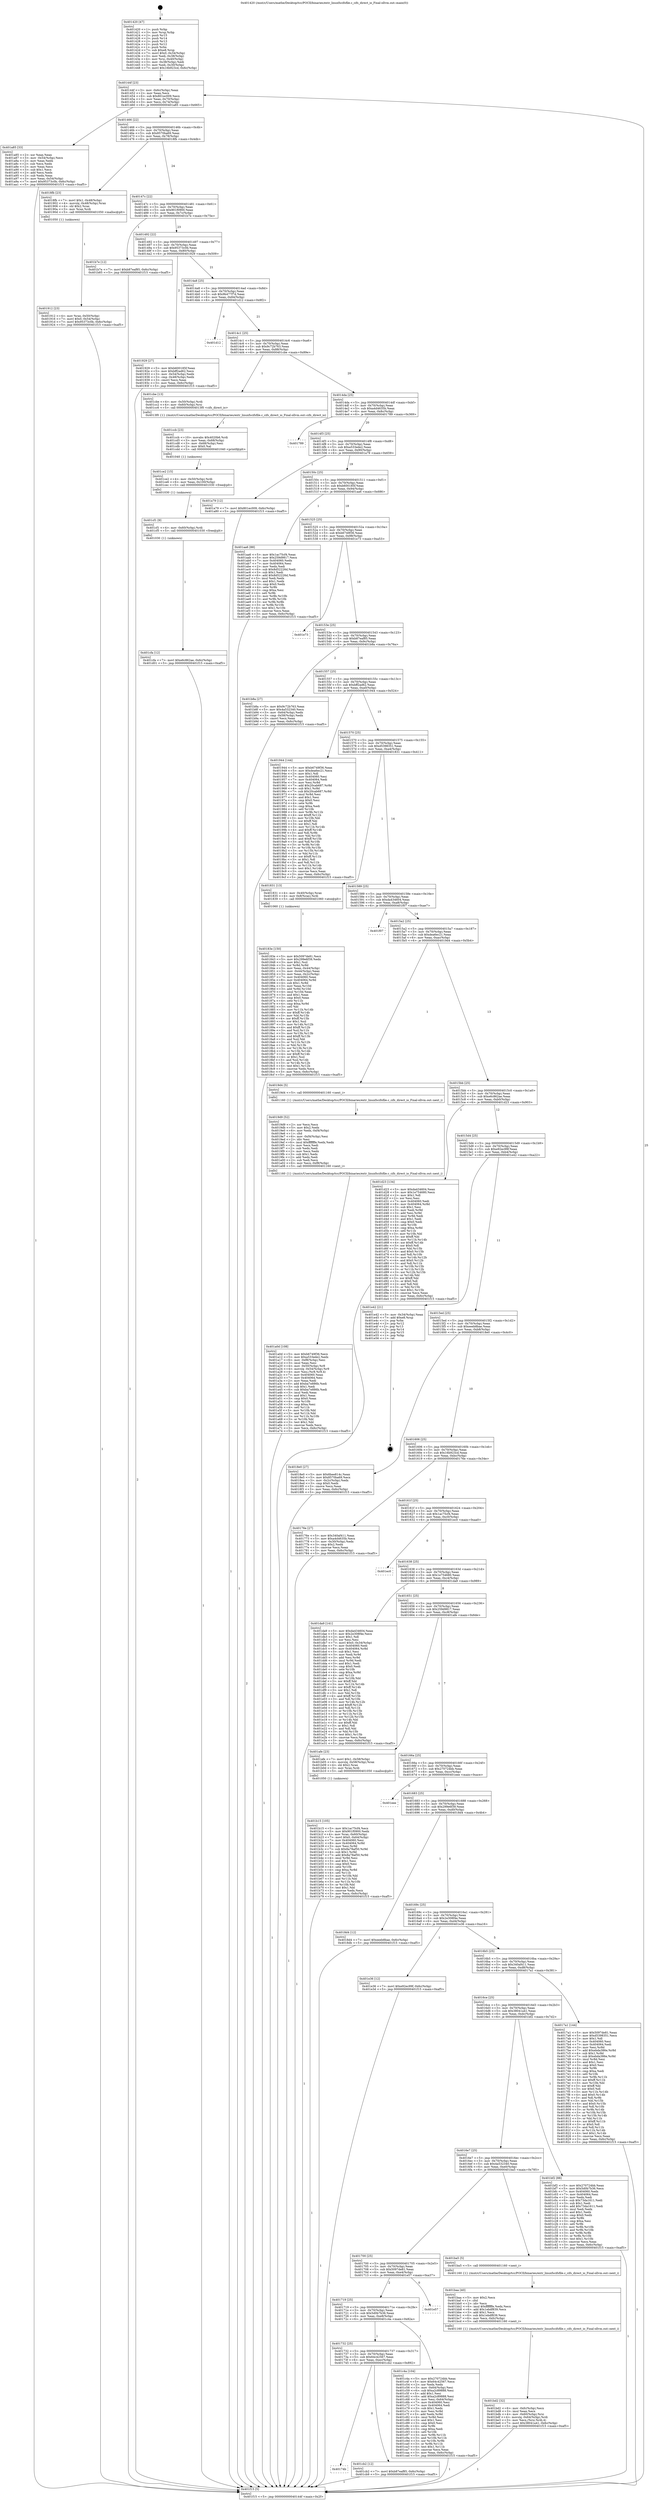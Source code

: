 digraph "0x401420" {
  label = "0x401420 (/mnt/c/Users/mathe/Desktop/tcc/POCII/binaries/extr_linuxfscifsfile.c_cifs_direct_io_Final-ollvm.out::main(0))"
  labelloc = "t"
  node[shape=record]

  Entry [label="",width=0.3,height=0.3,shape=circle,fillcolor=black,style=filled]
  "0x40144f" [label="{
     0x40144f [23]\l
     | [instrs]\l
     &nbsp;&nbsp;0x40144f \<+3\>: mov -0x6c(%rbp),%eax\l
     &nbsp;&nbsp;0x401452 \<+2\>: mov %eax,%ecx\l
     &nbsp;&nbsp;0x401454 \<+6\>: sub $0x801ec009,%ecx\l
     &nbsp;&nbsp;0x40145a \<+3\>: mov %eax,-0x70(%rbp)\l
     &nbsp;&nbsp;0x40145d \<+3\>: mov %ecx,-0x74(%rbp)\l
     &nbsp;&nbsp;0x401460 \<+6\>: je 0000000000401a85 \<main+0x665\>\l
  }"]
  "0x401a85" [label="{
     0x401a85 [33]\l
     | [instrs]\l
     &nbsp;&nbsp;0x401a85 \<+2\>: xor %eax,%eax\l
     &nbsp;&nbsp;0x401a87 \<+3\>: mov -0x54(%rbp),%ecx\l
     &nbsp;&nbsp;0x401a8a \<+2\>: mov %eax,%edx\l
     &nbsp;&nbsp;0x401a8c \<+2\>: sub %ecx,%edx\l
     &nbsp;&nbsp;0x401a8e \<+2\>: mov %eax,%ecx\l
     &nbsp;&nbsp;0x401a90 \<+3\>: sub $0x1,%ecx\l
     &nbsp;&nbsp;0x401a93 \<+2\>: add %ecx,%edx\l
     &nbsp;&nbsp;0x401a95 \<+2\>: sub %edx,%eax\l
     &nbsp;&nbsp;0x401a97 \<+3\>: mov %eax,-0x54(%rbp)\l
     &nbsp;&nbsp;0x401a9a \<+7\>: movl $0x95373c0b,-0x6c(%rbp)\l
     &nbsp;&nbsp;0x401aa1 \<+5\>: jmp 0000000000401f15 \<main+0xaf5\>\l
  }"]
  "0x401466" [label="{
     0x401466 [22]\l
     | [instrs]\l
     &nbsp;&nbsp;0x401466 \<+5\>: jmp 000000000040146b \<main+0x4b\>\l
     &nbsp;&nbsp;0x40146b \<+3\>: mov -0x70(%rbp),%eax\l
     &nbsp;&nbsp;0x40146e \<+5\>: sub $0x8570ba69,%eax\l
     &nbsp;&nbsp;0x401473 \<+3\>: mov %eax,-0x78(%rbp)\l
     &nbsp;&nbsp;0x401476 \<+6\>: je 00000000004018fb \<main+0x4db\>\l
  }"]
  Exit [label="",width=0.3,height=0.3,shape=circle,fillcolor=black,style=filled,peripheries=2]
  "0x4018fb" [label="{
     0x4018fb [23]\l
     | [instrs]\l
     &nbsp;&nbsp;0x4018fb \<+7\>: movl $0x1,-0x48(%rbp)\l
     &nbsp;&nbsp;0x401902 \<+4\>: movslq -0x48(%rbp),%rax\l
     &nbsp;&nbsp;0x401906 \<+4\>: shl $0x2,%rax\l
     &nbsp;&nbsp;0x40190a \<+3\>: mov %rax,%rdi\l
     &nbsp;&nbsp;0x40190d \<+5\>: call 0000000000401050 \<malloc@plt\>\l
     | [calls]\l
     &nbsp;&nbsp;0x401050 \{1\} (unknown)\l
  }"]
  "0x40147c" [label="{
     0x40147c [22]\l
     | [instrs]\l
     &nbsp;&nbsp;0x40147c \<+5\>: jmp 0000000000401481 \<main+0x61\>\l
     &nbsp;&nbsp;0x401481 \<+3\>: mov -0x70(%rbp),%eax\l
     &nbsp;&nbsp;0x401484 \<+5\>: sub $0x901f0900,%eax\l
     &nbsp;&nbsp;0x401489 \<+3\>: mov %eax,-0x7c(%rbp)\l
     &nbsp;&nbsp;0x40148c \<+6\>: je 0000000000401b7e \<main+0x75e\>\l
  }"]
  "0x401cfa" [label="{
     0x401cfa [12]\l
     | [instrs]\l
     &nbsp;&nbsp;0x401cfa \<+7\>: movl $0xe6c862ae,-0x6c(%rbp)\l
     &nbsp;&nbsp;0x401d01 \<+5\>: jmp 0000000000401f15 \<main+0xaf5\>\l
  }"]
  "0x401b7e" [label="{
     0x401b7e [12]\l
     | [instrs]\l
     &nbsp;&nbsp;0x401b7e \<+7\>: movl $0xb87eaf85,-0x6c(%rbp)\l
     &nbsp;&nbsp;0x401b85 \<+5\>: jmp 0000000000401f15 \<main+0xaf5\>\l
  }"]
  "0x401492" [label="{
     0x401492 [22]\l
     | [instrs]\l
     &nbsp;&nbsp;0x401492 \<+5\>: jmp 0000000000401497 \<main+0x77\>\l
     &nbsp;&nbsp;0x401497 \<+3\>: mov -0x70(%rbp),%eax\l
     &nbsp;&nbsp;0x40149a \<+5\>: sub $0x95373c0b,%eax\l
     &nbsp;&nbsp;0x40149f \<+3\>: mov %eax,-0x80(%rbp)\l
     &nbsp;&nbsp;0x4014a2 \<+6\>: je 0000000000401929 \<main+0x509\>\l
  }"]
  "0x401cf1" [label="{
     0x401cf1 [9]\l
     | [instrs]\l
     &nbsp;&nbsp;0x401cf1 \<+4\>: mov -0x60(%rbp),%rdi\l
     &nbsp;&nbsp;0x401cf5 \<+5\>: call 0000000000401030 \<free@plt\>\l
     | [calls]\l
     &nbsp;&nbsp;0x401030 \{1\} (unknown)\l
  }"]
  "0x401929" [label="{
     0x401929 [27]\l
     | [instrs]\l
     &nbsp;&nbsp;0x401929 \<+5\>: mov $0xb600185f,%eax\l
     &nbsp;&nbsp;0x40192e \<+5\>: mov $0xbff2ad62,%ecx\l
     &nbsp;&nbsp;0x401933 \<+3\>: mov -0x54(%rbp),%edx\l
     &nbsp;&nbsp;0x401936 \<+3\>: cmp -0x48(%rbp),%edx\l
     &nbsp;&nbsp;0x401939 \<+3\>: cmovl %ecx,%eax\l
     &nbsp;&nbsp;0x40193c \<+3\>: mov %eax,-0x6c(%rbp)\l
     &nbsp;&nbsp;0x40193f \<+5\>: jmp 0000000000401f15 \<main+0xaf5\>\l
  }"]
  "0x4014a8" [label="{
     0x4014a8 [25]\l
     | [instrs]\l
     &nbsp;&nbsp;0x4014a8 \<+5\>: jmp 00000000004014ad \<main+0x8d\>\l
     &nbsp;&nbsp;0x4014ad \<+3\>: mov -0x70(%rbp),%eax\l
     &nbsp;&nbsp;0x4014b0 \<+5\>: sub $0x9b477f7d,%eax\l
     &nbsp;&nbsp;0x4014b5 \<+6\>: mov %eax,-0x84(%rbp)\l
     &nbsp;&nbsp;0x4014bb \<+6\>: je 0000000000401d12 \<main+0x8f2\>\l
  }"]
  "0x401ce2" [label="{
     0x401ce2 [15]\l
     | [instrs]\l
     &nbsp;&nbsp;0x401ce2 \<+4\>: mov -0x50(%rbp),%rdi\l
     &nbsp;&nbsp;0x401ce6 \<+6\>: mov %eax,-0x100(%rbp)\l
     &nbsp;&nbsp;0x401cec \<+5\>: call 0000000000401030 \<free@plt\>\l
     | [calls]\l
     &nbsp;&nbsp;0x401030 \{1\} (unknown)\l
  }"]
  "0x401d12" [label="{
     0x401d12\l
  }", style=dashed]
  "0x4014c1" [label="{
     0x4014c1 [25]\l
     | [instrs]\l
     &nbsp;&nbsp;0x4014c1 \<+5\>: jmp 00000000004014c6 \<main+0xa6\>\l
     &nbsp;&nbsp;0x4014c6 \<+3\>: mov -0x70(%rbp),%eax\l
     &nbsp;&nbsp;0x4014c9 \<+5\>: sub $0x9c72b763,%eax\l
     &nbsp;&nbsp;0x4014ce \<+6\>: mov %eax,-0x88(%rbp)\l
     &nbsp;&nbsp;0x4014d4 \<+6\>: je 0000000000401cbe \<main+0x89e\>\l
  }"]
  "0x401ccb" [label="{
     0x401ccb [23]\l
     | [instrs]\l
     &nbsp;&nbsp;0x401ccb \<+10\>: movabs $0x4020b6,%rdi\l
     &nbsp;&nbsp;0x401cd5 \<+3\>: mov %eax,-0x68(%rbp)\l
     &nbsp;&nbsp;0x401cd8 \<+3\>: mov -0x68(%rbp),%esi\l
     &nbsp;&nbsp;0x401cdb \<+2\>: mov $0x0,%al\l
     &nbsp;&nbsp;0x401cdd \<+5\>: call 0000000000401040 \<printf@plt\>\l
     | [calls]\l
     &nbsp;&nbsp;0x401040 \{1\} (unknown)\l
  }"]
  "0x401cbe" [label="{
     0x401cbe [13]\l
     | [instrs]\l
     &nbsp;&nbsp;0x401cbe \<+4\>: mov -0x50(%rbp),%rdi\l
     &nbsp;&nbsp;0x401cc2 \<+4\>: mov -0x60(%rbp),%rsi\l
     &nbsp;&nbsp;0x401cc6 \<+5\>: call 00000000004013f0 \<cifs_direct_io\>\l
     | [calls]\l
     &nbsp;&nbsp;0x4013f0 \{1\} (/mnt/c/Users/mathe/Desktop/tcc/POCII/binaries/extr_linuxfscifsfile.c_cifs_direct_io_Final-ollvm.out::cifs_direct_io)\l
  }"]
  "0x4014da" [label="{
     0x4014da [25]\l
     | [instrs]\l
     &nbsp;&nbsp;0x4014da \<+5\>: jmp 00000000004014df \<main+0xbf\>\l
     &nbsp;&nbsp;0x4014df \<+3\>: mov -0x70(%rbp),%eax\l
     &nbsp;&nbsp;0x4014e2 \<+5\>: sub $0xa4d4635b,%eax\l
     &nbsp;&nbsp;0x4014e7 \<+6\>: mov %eax,-0x8c(%rbp)\l
     &nbsp;&nbsp;0x4014ed \<+6\>: je 0000000000401789 \<main+0x369\>\l
  }"]
  "0x40174b" [label="{
     0x40174b\l
  }", style=dashed]
  "0x401789" [label="{
     0x401789\l
  }", style=dashed]
  "0x4014f3" [label="{
     0x4014f3 [25]\l
     | [instrs]\l
     &nbsp;&nbsp;0x4014f3 \<+5\>: jmp 00000000004014f8 \<main+0xd8\>\l
     &nbsp;&nbsp;0x4014f8 \<+3\>: mov -0x70(%rbp),%eax\l
     &nbsp;&nbsp;0x4014fb \<+5\>: sub $0xa533ede2,%eax\l
     &nbsp;&nbsp;0x401500 \<+6\>: mov %eax,-0x90(%rbp)\l
     &nbsp;&nbsp;0x401506 \<+6\>: je 0000000000401a79 \<main+0x659\>\l
  }"]
  "0x401cb2" [label="{
     0x401cb2 [12]\l
     | [instrs]\l
     &nbsp;&nbsp;0x401cb2 \<+7\>: movl $0xb87eaf85,-0x6c(%rbp)\l
     &nbsp;&nbsp;0x401cb9 \<+5\>: jmp 0000000000401f15 \<main+0xaf5\>\l
  }"]
  "0x401a79" [label="{
     0x401a79 [12]\l
     | [instrs]\l
     &nbsp;&nbsp;0x401a79 \<+7\>: movl $0x801ec009,-0x6c(%rbp)\l
     &nbsp;&nbsp;0x401a80 \<+5\>: jmp 0000000000401f15 \<main+0xaf5\>\l
  }"]
  "0x40150c" [label="{
     0x40150c [25]\l
     | [instrs]\l
     &nbsp;&nbsp;0x40150c \<+5\>: jmp 0000000000401511 \<main+0xf1\>\l
     &nbsp;&nbsp;0x401511 \<+3\>: mov -0x70(%rbp),%eax\l
     &nbsp;&nbsp;0x401514 \<+5\>: sub $0xb600185f,%eax\l
     &nbsp;&nbsp;0x401519 \<+6\>: mov %eax,-0x94(%rbp)\l
     &nbsp;&nbsp;0x40151f \<+6\>: je 0000000000401aa6 \<main+0x686\>\l
  }"]
  "0x401732" [label="{
     0x401732 [25]\l
     | [instrs]\l
     &nbsp;&nbsp;0x401732 \<+5\>: jmp 0000000000401737 \<main+0x317\>\l
     &nbsp;&nbsp;0x401737 \<+3\>: mov -0x70(%rbp),%eax\l
     &nbsp;&nbsp;0x40173a \<+5\>: sub $0x64c42567,%eax\l
     &nbsp;&nbsp;0x40173f \<+6\>: mov %eax,-0xec(%rbp)\l
     &nbsp;&nbsp;0x401745 \<+6\>: je 0000000000401cb2 \<main+0x892\>\l
  }"]
  "0x401aa6" [label="{
     0x401aa6 [88]\l
     | [instrs]\l
     &nbsp;&nbsp;0x401aa6 \<+5\>: mov $0x1ac75cf4,%eax\l
     &nbsp;&nbsp;0x401aab \<+5\>: mov $0x259d9817,%ecx\l
     &nbsp;&nbsp;0x401ab0 \<+7\>: mov 0x404060,%edx\l
     &nbsp;&nbsp;0x401ab7 \<+7\>: mov 0x404064,%esi\l
     &nbsp;&nbsp;0x401abe \<+2\>: mov %edx,%edi\l
     &nbsp;&nbsp;0x401ac0 \<+6\>: sub $0x8d52226d,%edi\l
     &nbsp;&nbsp;0x401ac6 \<+3\>: sub $0x1,%edi\l
     &nbsp;&nbsp;0x401ac9 \<+6\>: add $0x8d52226d,%edi\l
     &nbsp;&nbsp;0x401acf \<+3\>: imul %edi,%edx\l
     &nbsp;&nbsp;0x401ad2 \<+3\>: and $0x1,%edx\l
     &nbsp;&nbsp;0x401ad5 \<+3\>: cmp $0x0,%edx\l
     &nbsp;&nbsp;0x401ad8 \<+4\>: sete %r8b\l
     &nbsp;&nbsp;0x401adc \<+3\>: cmp $0xa,%esi\l
     &nbsp;&nbsp;0x401adf \<+4\>: setl %r9b\l
     &nbsp;&nbsp;0x401ae3 \<+3\>: mov %r8b,%r10b\l
     &nbsp;&nbsp;0x401ae6 \<+3\>: and %r9b,%r10b\l
     &nbsp;&nbsp;0x401ae9 \<+3\>: xor %r9b,%r8b\l
     &nbsp;&nbsp;0x401aec \<+3\>: or %r8b,%r10b\l
     &nbsp;&nbsp;0x401aef \<+4\>: test $0x1,%r10b\l
     &nbsp;&nbsp;0x401af3 \<+3\>: cmovne %ecx,%eax\l
     &nbsp;&nbsp;0x401af6 \<+3\>: mov %eax,-0x6c(%rbp)\l
     &nbsp;&nbsp;0x401af9 \<+5\>: jmp 0000000000401f15 \<main+0xaf5\>\l
  }"]
  "0x401525" [label="{
     0x401525 [25]\l
     | [instrs]\l
     &nbsp;&nbsp;0x401525 \<+5\>: jmp 000000000040152a \<main+0x10a\>\l
     &nbsp;&nbsp;0x40152a \<+3\>: mov -0x70(%rbp),%eax\l
     &nbsp;&nbsp;0x40152d \<+5\>: sub $0xb6749f36,%eax\l
     &nbsp;&nbsp;0x401532 \<+6\>: mov %eax,-0x98(%rbp)\l
     &nbsp;&nbsp;0x401538 \<+6\>: je 0000000000401e73 \<main+0xa53\>\l
  }"]
  "0x401c4a" [label="{
     0x401c4a [104]\l
     | [instrs]\l
     &nbsp;&nbsp;0x401c4a \<+5\>: mov $0x270724bb,%eax\l
     &nbsp;&nbsp;0x401c4f \<+5\>: mov $0x64c42567,%ecx\l
     &nbsp;&nbsp;0x401c54 \<+2\>: xor %edx,%edx\l
     &nbsp;&nbsp;0x401c56 \<+3\>: mov -0x64(%rbp),%esi\l
     &nbsp;&nbsp;0x401c59 \<+6\>: sub $0xa2c89888,%esi\l
     &nbsp;&nbsp;0x401c5f \<+3\>: add $0x1,%esi\l
     &nbsp;&nbsp;0x401c62 \<+6\>: add $0xa2c89888,%esi\l
     &nbsp;&nbsp;0x401c68 \<+3\>: mov %esi,-0x64(%rbp)\l
     &nbsp;&nbsp;0x401c6b \<+7\>: mov 0x404060,%esi\l
     &nbsp;&nbsp;0x401c72 \<+7\>: mov 0x404064,%edi\l
     &nbsp;&nbsp;0x401c79 \<+3\>: sub $0x1,%edx\l
     &nbsp;&nbsp;0x401c7c \<+3\>: mov %esi,%r8d\l
     &nbsp;&nbsp;0x401c7f \<+3\>: add %edx,%r8d\l
     &nbsp;&nbsp;0x401c82 \<+4\>: imul %r8d,%esi\l
     &nbsp;&nbsp;0x401c86 \<+3\>: and $0x1,%esi\l
     &nbsp;&nbsp;0x401c89 \<+3\>: cmp $0x0,%esi\l
     &nbsp;&nbsp;0x401c8c \<+4\>: sete %r9b\l
     &nbsp;&nbsp;0x401c90 \<+3\>: cmp $0xa,%edi\l
     &nbsp;&nbsp;0x401c93 \<+4\>: setl %r10b\l
     &nbsp;&nbsp;0x401c97 \<+3\>: mov %r9b,%r11b\l
     &nbsp;&nbsp;0x401c9a \<+3\>: and %r10b,%r11b\l
     &nbsp;&nbsp;0x401c9d \<+3\>: xor %r10b,%r9b\l
     &nbsp;&nbsp;0x401ca0 \<+3\>: or %r9b,%r11b\l
     &nbsp;&nbsp;0x401ca3 \<+4\>: test $0x1,%r11b\l
     &nbsp;&nbsp;0x401ca7 \<+3\>: cmovne %ecx,%eax\l
     &nbsp;&nbsp;0x401caa \<+3\>: mov %eax,-0x6c(%rbp)\l
     &nbsp;&nbsp;0x401cad \<+5\>: jmp 0000000000401f15 \<main+0xaf5\>\l
  }"]
  "0x401e73" [label="{
     0x401e73\l
  }", style=dashed]
  "0x40153e" [label="{
     0x40153e [25]\l
     | [instrs]\l
     &nbsp;&nbsp;0x40153e \<+5\>: jmp 0000000000401543 \<main+0x123\>\l
     &nbsp;&nbsp;0x401543 \<+3\>: mov -0x70(%rbp),%eax\l
     &nbsp;&nbsp;0x401546 \<+5\>: sub $0xb87eaf85,%eax\l
     &nbsp;&nbsp;0x40154b \<+6\>: mov %eax,-0x9c(%rbp)\l
     &nbsp;&nbsp;0x401551 \<+6\>: je 0000000000401b8a \<main+0x76a\>\l
  }"]
  "0x401719" [label="{
     0x401719 [25]\l
     | [instrs]\l
     &nbsp;&nbsp;0x401719 \<+5\>: jmp 000000000040171e \<main+0x2fe\>\l
     &nbsp;&nbsp;0x40171e \<+3\>: mov -0x70(%rbp),%eax\l
     &nbsp;&nbsp;0x401721 \<+5\>: sub $0x5d0b7b36,%eax\l
     &nbsp;&nbsp;0x401726 \<+6\>: mov %eax,-0xe8(%rbp)\l
     &nbsp;&nbsp;0x40172c \<+6\>: je 0000000000401c4a \<main+0x82a\>\l
  }"]
  "0x401b8a" [label="{
     0x401b8a [27]\l
     | [instrs]\l
     &nbsp;&nbsp;0x401b8a \<+5\>: mov $0x9c72b763,%eax\l
     &nbsp;&nbsp;0x401b8f \<+5\>: mov $0x4a532340,%ecx\l
     &nbsp;&nbsp;0x401b94 \<+3\>: mov -0x64(%rbp),%edx\l
     &nbsp;&nbsp;0x401b97 \<+3\>: cmp -0x58(%rbp),%edx\l
     &nbsp;&nbsp;0x401b9a \<+3\>: cmovl %ecx,%eax\l
     &nbsp;&nbsp;0x401b9d \<+3\>: mov %eax,-0x6c(%rbp)\l
     &nbsp;&nbsp;0x401ba0 \<+5\>: jmp 0000000000401f15 \<main+0xaf5\>\l
  }"]
  "0x401557" [label="{
     0x401557 [25]\l
     | [instrs]\l
     &nbsp;&nbsp;0x401557 \<+5\>: jmp 000000000040155c \<main+0x13c\>\l
     &nbsp;&nbsp;0x40155c \<+3\>: mov -0x70(%rbp),%eax\l
     &nbsp;&nbsp;0x40155f \<+5\>: sub $0xbff2ad62,%eax\l
     &nbsp;&nbsp;0x401564 \<+6\>: mov %eax,-0xa0(%rbp)\l
     &nbsp;&nbsp;0x40156a \<+6\>: je 0000000000401944 \<main+0x524\>\l
  }"]
  "0x401e57" [label="{
     0x401e57\l
  }", style=dashed]
  "0x401944" [label="{
     0x401944 [144]\l
     | [instrs]\l
     &nbsp;&nbsp;0x401944 \<+5\>: mov $0xb6749f36,%eax\l
     &nbsp;&nbsp;0x401949 \<+5\>: mov $0xdea6ec21,%ecx\l
     &nbsp;&nbsp;0x40194e \<+2\>: mov $0x1,%dl\l
     &nbsp;&nbsp;0x401950 \<+7\>: mov 0x404060,%esi\l
     &nbsp;&nbsp;0x401957 \<+7\>: mov 0x404064,%edi\l
     &nbsp;&nbsp;0x40195e \<+3\>: mov %esi,%r8d\l
     &nbsp;&nbsp;0x401961 \<+7\>: add $0x20cab687,%r8d\l
     &nbsp;&nbsp;0x401968 \<+4\>: sub $0x1,%r8d\l
     &nbsp;&nbsp;0x40196c \<+7\>: sub $0x20cab687,%r8d\l
     &nbsp;&nbsp;0x401973 \<+4\>: imul %r8d,%esi\l
     &nbsp;&nbsp;0x401977 \<+3\>: and $0x1,%esi\l
     &nbsp;&nbsp;0x40197a \<+3\>: cmp $0x0,%esi\l
     &nbsp;&nbsp;0x40197d \<+4\>: sete %r9b\l
     &nbsp;&nbsp;0x401981 \<+3\>: cmp $0xa,%edi\l
     &nbsp;&nbsp;0x401984 \<+4\>: setl %r10b\l
     &nbsp;&nbsp;0x401988 \<+3\>: mov %r9b,%r11b\l
     &nbsp;&nbsp;0x40198b \<+4\>: xor $0xff,%r11b\l
     &nbsp;&nbsp;0x40198f \<+3\>: mov %r10b,%bl\l
     &nbsp;&nbsp;0x401992 \<+3\>: xor $0xff,%bl\l
     &nbsp;&nbsp;0x401995 \<+3\>: xor $0x1,%dl\l
     &nbsp;&nbsp;0x401998 \<+3\>: mov %r11b,%r14b\l
     &nbsp;&nbsp;0x40199b \<+4\>: and $0xff,%r14b\l
     &nbsp;&nbsp;0x40199f \<+3\>: and %dl,%r9b\l
     &nbsp;&nbsp;0x4019a2 \<+3\>: mov %bl,%r15b\l
     &nbsp;&nbsp;0x4019a5 \<+4\>: and $0xff,%r15b\l
     &nbsp;&nbsp;0x4019a9 \<+3\>: and %dl,%r10b\l
     &nbsp;&nbsp;0x4019ac \<+3\>: or %r9b,%r14b\l
     &nbsp;&nbsp;0x4019af \<+3\>: or %r10b,%r15b\l
     &nbsp;&nbsp;0x4019b2 \<+3\>: xor %r15b,%r14b\l
     &nbsp;&nbsp;0x4019b5 \<+3\>: or %bl,%r11b\l
     &nbsp;&nbsp;0x4019b8 \<+4\>: xor $0xff,%r11b\l
     &nbsp;&nbsp;0x4019bc \<+3\>: or $0x1,%dl\l
     &nbsp;&nbsp;0x4019bf \<+3\>: and %dl,%r11b\l
     &nbsp;&nbsp;0x4019c2 \<+3\>: or %r11b,%r14b\l
     &nbsp;&nbsp;0x4019c5 \<+4\>: test $0x1,%r14b\l
     &nbsp;&nbsp;0x4019c9 \<+3\>: cmovne %ecx,%eax\l
     &nbsp;&nbsp;0x4019cc \<+3\>: mov %eax,-0x6c(%rbp)\l
     &nbsp;&nbsp;0x4019cf \<+5\>: jmp 0000000000401f15 \<main+0xaf5\>\l
  }"]
  "0x401570" [label="{
     0x401570 [25]\l
     | [instrs]\l
     &nbsp;&nbsp;0x401570 \<+5\>: jmp 0000000000401575 \<main+0x155\>\l
     &nbsp;&nbsp;0x401575 \<+3\>: mov -0x70(%rbp),%eax\l
     &nbsp;&nbsp;0x401578 \<+5\>: sub $0xd5398351,%eax\l
     &nbsp;&nbsp;0x40157d \<+6\>: mov %eax,-0xa4(%rbp)\l
     &nbsp;&nbsp;0x401583 \<+6\>: je 0000000000401831 \<main+0x411\>\l
  }"]
  "0x401bd2" [label="{
     0x401bd2 [32]\l
     | [instrs]\l
     &nbsp;&nbsp;0x401bd2 \<+6\>: mov -0xfc(%rbp),%ecx\l
     &nbsp;&nbsp;0x401bd8 \<+3\>: imul %eax,%ecx\l
     &nbsp;&nbsp;0x401bdb \<+4\>: mov -0x60(%rbp),%rsi\l
     &nbsp;&nbsp;0x401bdf \<+4\>: movslq -0x64(%rbp),%rdi\l
     &nbsp;&nbsp;0x401be3 \<+3\>: mov %ecx,(%rsi,%rdi,4)\l
     &nbsp;&nbsp;0x401be6 \<+7\>: movl $0x38041a41,-0x6c(%rbp)\l
     &nbsp;&nbsp;0x401bed \<+5\>: jmp 0000000000401f15 \<main+0xaf5\>\l
  }"]
  "0x401831" [label="{
     0x401831 [13]\l
     | [instrs]\l
     &nbsp;&nbsp;0x401831 \<+4\>: mov -0x40(%rbp),%rax\l
     &nbsp;&nbsp;0x401835 \<+4\>: mov 0x8(%rax),%rdi\l
     &nbsp;&nbsp;0x401839 \<+5\>: call 0000000000401060 \<atoi@plt\>\l
     | [calls]\l
     &nbsp;&nbsp;0x401060 \{1\} (unknown)\l
  }"]
  "0x401589" [label="{
     0x401589 [25]\l
     | [instrs]\l
     &nbsp;&nbsp;0x401589 \<+5\>: jmp 000000000040158e \<main+0x16e\>\l
     &nbsp;&nbsp;0x40158e \<+3\>: mov -0x70(%rbp),%eax\l
     &nbsp;&nbsp;0x401591 \<+5\>: sub $0xda434604,%eax\l
     &nbsp;&nbsp;0x401596 \<+6\>: mov %eax,-0xa8(%rbp)\l
     &nbsp;&nbsp;0x40159c \<+6\>: je 0000000000401f07 \<main+0xae7\>\l
  }"]
  "0x401baa" [label="{
     0x401baa [40]\l
     | [instrs]\l
     &nbsp;&nbsp;0x401baa \<+5\>: mov $0x2,%ecx\l
     &nbsp;&nbsp;0x401baf \<+1\>: cltd\l
     &nbsp;&nbsp;0x401bb0 \<+2\>: idiv %ecx\l
     &nbsp;&nbsp;0x401bb2 \<+6\>: imul $0xfffffffe,%edx,%ecx\l
     &nbsp;&nbsp;0x401bb8 \<+6\>: add $0x1ebdf839,%ecx\l
     &nbsp;&nbsp;0x401bbe \<+3\>: add $0x1,%ecx\l
     &nbsp;&nbsp;0x401bc1 \<+6\>: sub $0x1ebdf839,%ecx\l
     &nbsp;&nbsp;0x401bc7 \<+6\>: mov %ecx,-0xfc(%rbp)\l
     &nbsp;&nbsp;0x401bcd \<+5\>: call 0000000000401160 \<next_i\>\l
     | [calls]\l
     &nbsp;&nbsp;0x401160 \{1\} (/mnt/c/Users/mathe/Desktop/tcc/POCII/binaries/extr_linuxfscifsfile.c_cifs_direct_io_Final-ollvm.out::next_i)\l
  }"]
  "0x401f07" [label="{
     0x401f07\l
  }", style=dashed]
  "0x4015a2" [label="{
     0x4015a2 [25]\l
     | [instrs]\l
     &nbsp;&nbsp;0x4015a2 \<+5\>: jmp 00000000004015a7 \<main+0x187\>\l
     &nbsp;&nbsp;0x4015a7 \<+3\>: mov -0x70(%rbp),%eax\l
     &nbsp;&nbsp;0x4015aa \<+5\>: sub $0xdea6ec21,%eax\l
     &nbsp;&nbsp;0x4015af \<+6\>: mov %eax,-0xac(%rbp)\l
     &nbsp;&nbsp;0x4015b5 \<+6\>: je 00000000004019d4 \<main+0x5b4\>\l
  }"]
  "0x401700" [label="{
     0x401700 [25]\l
     | [instrs]\l
     &nbsp;&nbsp;0x401700 \<+5\>: jmp 0000000000401705 \<main+0x2e5\>\l
     &nbsp;&nbsp;0x401705 \<+3\>: mov -0x70(%rbp),%eax\l
     &nbsp;&nbsp;0x401708 \<+5\>: sub $0x5097de81,%eax\l
     &nbsp;&nbsp;0x40170d \<+6\>: mov %eax,-0xe4(%rbp)\l
     &nbsp;&nbsp;0x401713 \<+6\>: je 0000000000401e57 \<main+0xa37\>\l
  }"]
  "0x4019d4" [label="{
     0x4019d4 [5]\l
     | [instrs]\l
     &nbsp;&nbsp;0x4019d4 \<+5\>: call 0000000000401160 \<next_i\>\l
     | [calls]\l
     &nbsp;&nbsp;0x401160 \{1\} (/mnt/c/Users/mathe/Desktop/tcc/POCII/binaries/extr_linuxfscifsfile.c_cifs_direct_io_Final-ollvm.out::next_i)\l
  }"]
  "0x4015bb" [label="{
     0x4015bb [25]\l
     | [instrs]\l
     &nbsp;&nbsp;0x4015bb \<+5\>: jmp 00000000004015c0 \<main+0x1a0\>\l
     &nbsp;&nbsp;0x4015c0 \<+3\>: mov -0x70(%rbp),%eax\l
     &nbsp;&nbsp;0x4015c3 \<+5\>: sub $0xe6c862ae,%eax\l
     &nbsp;&nbsp;0x4015c8 \<+6\>: mov %eax,-0xb0(%rbp)\l
     &nbsp;&nbsp;0x4015ce \<+6\>: je 0000000000401d23 \<main+0x903\>\l
  }"]
  "0x401ba5" [label="{
     0x401ba5 [5]\l
     | [instrs]\l
     &nbsp;&nbsp;0x401ba5 \<+5\>: call 0000000000401160 \<next_i\>\l
     | [calls]\l
     &nbsp;&nbsp;0x401160 \{1\} (/mnt/c/Users/mathe/Desktop/tcc/POCII/binaries/extr_linuxfscifsfile.c_cifs_direct_io_Final-ollvm.out::next_i)\l
  }"]
  "0x401d23" [label="{
     0x401d23 [134]\l
     | [instrs]\l
     &nbsp;&nbsp;0x401d23 \<+5\>: mov $0xda434604,%eax\l
     &nbsp;&nbsp;0x401d28 \<+5\>: mov $0x1e754680,%ecx\l
     &nbsp;&nbsp;0x401d2d \<+2\>: mov $0x1,%dl\l
     &nbsp;&nbsp;0x401d2f \<+2\>: xor %esi,%esi\l
     &nbsp;&nbsp;0x401d31 \<+7\>: mov 0x404060,%edi\l
     &nbsp;&nbsp;0x401d38 \<+8\>: mov 0x404064,%r8d\l
     &nbsp;&nbsp;0x401d40 \<+3\>: sub $0x1,%esi\l
     &nbsp;&nbsp;0x401d43 \<+3\>: mov %edi,%r9d\l
     &nbsp;&nbsp;0x401d46 \<+3\>: add %esi,%r9d\l
     &nbsp;&nbsp;0x401d49 \<+4\>: imul %r9d,%edi\l
     &nbsp;&nbsp;0x401d4d \<+3\>: and $0x1,%edi\l
     &nbsp;&nbsp;0x401d50 \<+3\>: cmp $0x0,%edi\l
     &nbsp;&nbsp;0x401d53 \<+4\>: sete %r10b\l
     &nbsp;&nbsp;0x401d57 \<+4\>: cmp $0xa,%r8d\l
     &nbsp;&nbsp;0x401d5b \<+4\>: setl %r11b\l
     &nbsp;&nbsp;0x401d5f \<+3\>: mov %r10b,%bl\l
     &nbsp;&nbsp;0x401d62 \<+3\>: xor $0xff,%bl\l
     &nbsp;&nbsp;0x401d65 \<+3\>: mov %r11b,%r14b\l
     &nbsp;&nbsp;0x401d68 \<+4\>: xor $0xff,%r14b\l
     &nbsp;&nbsp;0x401d6c \<+3\>: xor $0x0,%dl\l
     &nbsp;&nbsp;0x401d6f \<+3\>: mov %bl,%r15b\l
     &nbsp;&nbsp;0x401d72 \<+4\>: and $0x0,%r15b\l
     &nbsp;&nbsp;0x401d76 \<+3\>: and %dl,%r10b\l
     &nbsp;&nbsp;0x401d79 \<+3\>: mov %r14b,%r12b\l
     &nbsp;&nbsp;0x401d7c \<+4\>: and $0x0,%r12b\l
     &nbsp;&nbsp;0x401d80 \<+3\>: and %dl,%r11b\l
     &nbsp;&nbsp;0x401d83 \<+3\>: or %r10b,%r15b\l
     &nbsp;&nbsp;0x401d86 \<+3\>: or %r11b,%r12b\l
     &nbsp;&nbsp;0x401d89 \<+3\>: xor %r12b,%r15b\l
     &nbsp;&nbsp;0x401d8c \<+3\>: or %r14b,%bl\l
     &nbsp;&nbsp;0x401d8f \<+3\>: xor $0xff,%bl\l
     &nbsp;&nbsp;0x401d92 \<+3\>: or $0x0,%dl\l
     &nbsp;&nbsp;0x401d95 \<+2\>: and %dl,%bl\l
     &nbsp;&nbsp;0x401d97 \<+3\>: or %bl,%r15b\l
     &nbsp;&nbsp;0x401d9a \<+4\>: test $0x1,%r15b\l
     &nbsp;&nbsp;0x401d9e \<+3\>: cmovne %ecx,%eax\l
     &nbsp;&nbsp;0x401da1 \<+3\>: mov %eax,-0x6c(%rbp)\l
     &nbsp;&nbsp;0x401da4 \<+5\>: jmp 0000000000401f15 \<main+0xaf5\>\l
  }"]
  "0x4015d4" [label="{
     0x4015d4 [25]\l
     | [instrs]\l
     &nbsp;&nbsp;0x4015d4 \<+5\>: jmp 00000000004015d9 \<main+0x1b9\>\l
     &nbsp;&nbsp;0x4015d9 \<+3\>: mov -0x70(%rbp),%eax\l
     &nbsp;&nbsp;0x4015dc \<+5\>: sub $0xe92ec99f,%eax\l
     &nbsp;&nbsp;0x4015e1 \<+6\>: mov %eax,-0xb4(%rbp)\l
     &nbsp;&nbsp;0x4015e7 \<+6\>: je 0000000000401e42 \<main+0xa22\>\l
  }"]
  "0x4016e7" [label="{
     0x4016e7 [25]\l
     | [instrs]\l
     &nbsp;&nbsp;0x4016e7 \<+5\>: jmp 00000000004016ec \<main+0x2cc\>\l
     &nbsp;&nbsp;0x4016ec \<+3\>: mov -0x70(%rbp),%eax\l
     &nbsp;&nbsp;0x4016ef \<+5\>: sub $0x4a532340,%eax\l
     &nbsp;&nbsp;0x4016f4 \<+6\>: mov %eax,-0xe0(%rbp)\l
     &nbsp;&nbsp;0x4016fa \<+6\>: je 0000000000401ba5 \<main+0x785\>\l
  }"]
  "0x401e42" [label="{
     0x401e42 [21]\l
     | [instrs]\l
     &nbsp;&nbsp;0x401e42 \<+3\>: mov -0x34(%rbp),%eax\l
     &nbsp;&nbsp;0x401e45 \<+7\>: add $0xe8,%rsp\l
     &nbsp;&nbsp;0x401e4c \<+1\>: pop %rbx\l
     &nbsp;&nbsp;0x401e4d \<+2\>: pop %r12\l
     &nbsp;&nbsp;0x401e4f \<+2\>: pop %r13\l
     &nbsp;&nbsp;0x401e51 \<+2\>: pop %r14\l
     &nbsp;&nbsp;0x401e53 \<+2\>: pop %r15\l
     &nbsp;&nbsp;0x401e55 \<+1\>: pop %rbp\l
     &nbsp;&nbsp;0x401e56 \<+1\>: ret\l
  }"]
  "0x4015ed" [label="{
     0x4015ed [25]\l
     | [instrs]\l
     &nbsp;&nbsp;0x4015ed \<+5\>: jmp 00000000004015f2 \<main+0x1d2\>\l
     &nbsp;&nbsp;0x4015f2 \<+3\>: mov -0x70(%rbp),%eax\l
     &nbsp;&nbsp;0x4015f5 \<+5\>: sub $0xeeeb8bae,%eax\l
     &nbsp;&nbsp;0x4015fa \<+6\>: mov %eax,-0xb8(%rbp)\l
     &nbsp;&nbsp;0x401600 \<+6\>: je 00000000004018e0 \<main+0x4c0\>\l
  }"]
  "0x401bf2" [label="{
     0x401bf2 [88]\l
     | [instrs]\l
     &nbsp;&nbsp;0x401bf2 \<+5\>: mov $0x270724bb,%eax\l
     &nbsp;&nbsp;0x401bf7 \<+5\>: mov $0x5d0b7b36,%ecx\l
     &nbsp;&nbsp;0x401bfc \<+7\>: mov 0x404060,%edx\l
     &nbsp;&nbsp;0x401c03 \<+7\>: mov 0x404064,%esi\l
     &nbsp;&nbsp;0x401c0a \<+2\>: mov %edx,%edi\l
     &nbsp;&nbsp;0x401c0c \<+6\>: sub $0x73da1611,%edi\l
     &nbsp;&nbsp;0x401c12 \<+3\>: sub $0x1,%edi\l
     &nbsp;&nbsp;0x401c15 \<+6\>: add $0x73da1611,%edi\l
     &nbsp;&nbsp;0x401c1b \<+3\>: imul %edi,%edx\l
     &nbsp;&nbsp;0x401c1e \<+3\>: and $0x1,%edx\l
     &nbsp;&nbsp;0x401c21 \<+3\>: cmp $0x0,%edx\l
     &nbsp;&nbsp;0x401c24 \<+4\>: sete %r8b\l
     &nbsp;&nbsp;0x401c28 \<+3\>: cmp $0xa,%esi\l
     &nbsp;&nbsp;0x401c2b \<+4\>: setl %r9b\l
     &nbsp;&nbsp;0x401c2f \<+3\>: mov %r8b,%r10b\l
     &nbsp;&nbsp;0x401c32 \<+3\>: and %r9b,%r10b\l
     &nbsp;&nbsp;0x401c35 \<+3\>: xor %r9b,%r8b\l
     &nbsp;&nbsp;0x401c38 \<+3\>: or %r8b,%r10b\l
     &nbsp;&nbsp;0x401c3b \<+4\>: test $0x1,%r10b\l
     &nbsp;&nbsp;0x401c3f \<+3\>: cmovne %ecx,%eax\l
     &nbsp;&nbsp;0x401c42 \<+3\>: mov %eax,-0x6c(%rbp)\l
     &nbsp;&nbsp;0x401c45 \<+5\>: jmp 0000000000401f15 \<main+0xaf5\>\l
  }"]
  "0x4018e0" [label="{
     0x4018e0 [27]\l
     | [instrs]\l
     &nbsp;&nbsp;0x4018e0 \<+5\>: mov $0x6bee814c,%eax\l
     &nbsp;&nbsp;0x4018e5 \<+5\>: mov $0x8570ba69,%ecx\l
     &nbsp;&nbsp;0x4018ea \<+3\>: mov -0x2c(%rbp),%edx\l
     &nbsp;&nbsp;0x4018ed \<+3\>: cmp $0x0,%edx\l
     &nbsp;&nbsp;0x4018f0 \<+3\>: cmove %ecx,%eax\l
     &nbsp;&nbsp;0x4018f3 \<+3\>: mov %eax,-0x6c(%rbp)\l
     &nbsp;&nbsp;0x4018f6 \<+5\>: jmp 0000000000401f15 \<main+0xaf5\>\l
  }"]
  "0x401606" [label="{
     0x401606 [25]\l
     | [instrs]\l
     &nbsp;&nbsp;0x401606 \<+5\>: jmp 000000000040160b \<main+0x1eb\>\l
     &nbsp;&nbsp;0x40160b \<+3\>: mov -0x70(%rbp),%eax\l
     &nbsp;&nbsp;0x40160e \<+5\>: sub $0x16b923cd,%eax\l
     &nbsp;&nbsp;0x401613 \<+6\>: mov %eax,-0xbc(%rbp)\l
     &nbsp;&nbsp;0x401619 \<+6\>: je 000000000040176e \<main+0x34e\>\l
  }"]
  "0x401b15" [label="{
     0x401b15 [105]\l
     | [instrs]\l
     &nbsp;&nbsp;0x401b15 \<+5\>: mov $0x1ac75cf4,%ecx\l
     &nbsp;&nbsp;0x401b1a \<+5\>: mov $0x901f0900,%edx\l
     &nbsp;&nbsp;0x401b1f \<+4\>: mov %rax,-0x60(%rbp)\l
     &nbsp;&nbsp;0x401b23 \<+7\>: movl $0x0,-0x64(%rbp)\l
     &nbsp;&nbsp;0x401b2a \<+7\>: mov 0x404060,%esi\l
     &nbsp;&nbsp;0x401b31 \<+8\>: mov 0x404064,%r8d\l
     &nbsp;&nbsp;0x401b39 \<+3\>: mov %esi,%r9d\l
     &nbsp;&nbsp;0x401b3c \<+7\>: sub $0x8a78af50,%r9d\l
     &nbsp;&nbsp;0x401b43 \<+4\>: sub $0x1,%r9d\l
     &nbsp;&nbsp;0x401b47 \<+7\>: add $0x8a78af50,%r9d\l
     &nbsp;&nbsp;0x401b4e \<+4\>: imul %r9d,%esi\l
     &nbsp;&nbsp;0x401b52 \<+3\>: and $0x1,%esi\l
     &nbsp;&nbsp;0x401b55 \<+3\>: cmp $0x0,%esi\l
     &nbsp;&nbsp;0x401b58 \<+4\>: sete %r10b\l
     &nbsp;&nbsp;0x401b5c \<+4\>: cmp $0xa,%r8d\l
     &nbsp;&nbsp;0x401b60 \<+4\>: setl %r11b\l
     &nbsp;&nbsp;0x401b64 \<+3\>: mov %r10b,%bl\l
     &nbsp;&nbsp;0x401b67 \<+3\>: and %r11b,%bl\l
     &nbsp;&nbsp;0x401b6a \<+3\>: xor %r11b,%r10b\l
     &nbsp;&nbsp;0x401b6d \<+3\>: or %r10b,%bl\l
     &nbsp;&nbsp;0x401b70 \<+3\>: test $0x1,%bl\l
     &nbsp;&nbsp;0x401b73 \<+3\>: cmovne %edx,%ecx\l
     &nbsp;&nbsp;0x401b76 \<+3\>: mov %ecx,-0x6c(%rbp)\l
     &nbsp;&nbsp;0x401b79 \<+5\>: jmp 0000000000401f15 \<main+0xaf5\>\l
  }"]
  "0x40176e" [label="{
     0x40176e [27]\l
     | [instrs]\l
     &nbsp;&nbsp;0x40176e \<+5\>: mov $0x340af411,%eax\l
     &nbsp;&nbsp;0x401773 \<+5\>: mov $0xa4d4635b,%ecx\l
     &nbsp;&nbsp;0x401778 \<+3\>: mov -0x30(%rbp),%edx\l
     &nbsp;&nbsp;0x40177b \<+3\>: cmp $0x2,%edx\l
     &nbsp;&nbsp;0x40177e \<+3\>: cmovne %ecx,%eax\l
     &nbsp;&nbsp;0x401781 \<+3\>: mov %eax,-0x6c(%rbp)\l
     &nbsp;&nbsp;0x401784 \<+5\>: jmp 0000000000401f15 \<main+0xaf5\>\l
  }"]
  "0x40161f" [label="{
     0x40161f [25]\l
     | [instrs]\l
     &nbsp;&nbsp;0x40161f \<+5\>: jmp 0000000000401624 \<main+0x204\>\l
     &nbsp;&nbsp;0x401624 \<+3\>: mov -0x70(%rbp),%eax\l
     &nbsp;&nbsp;0x401627 \<+5\>: sub $0x1ac75cf4,%eax\l
     &nbsp;&nbsp;0x40162c \<+6\>: mov %eax,-0xc0(%rbp)\l
     &nbsp;&nbsp;0x401632 \<+6\>: je 0000000000401ec0 \<main+0xaa0\>\l
  }"]
  "0x401f15" [label="{
     0x401f15 [5]\l
     | [instrs]\l
     &nbsp;&nbsp;0x401f15 \<+5\>: jmp 000000000040144f \<main+0x2f\>\l
  }"]
  "0x401420" [label="{
     0x401420 [47]\l
     | [instrs]\l
     &nbsp;&nbsp;0x401420 \<+1\>: push %rbp\l
     &nbsp;&nbsp;0x401421 \<+3\>: mov %rsp,%rbp\l
     &nbsp;&nbsp;0x401424 \<+2\>: push %r15\l
     &nbsp;&nbsp;0x401426 \<+2\>: push %r14\l
     &nbsp;&nbsp;0x401428 \<+2\>: push %r13\l
     &nbsp;&nbsp;0x40142a \<+2\>: push %r12\l
     &nbsp;&nbsp;0x40142c \<+1\>: push %rbx\l
     &nbsp;&nbsp;0x40142d \<+7\>: sub $0xe8,%rsp\l
     &nbsp;&nbsp;0x401434 \<+7\>: movl $0x0,-0x34(%rbp)\l
     &nbsp;&nbsp;0x40143b \<+3\>: mov %edi,-0x38(%rbp)\l
     &nbsp;&nbsp;0x40143e \<+4\>: mov %rsi,-0x40(%rbp)\l
     &nbsp;&nbsp;0x401442 \<+3\>: mov -0x38(%rbp),%edi\l
     &nbsp;&nbsp;0x401445 \<+3\>: mov %edi,-0x30(%rbp)\l
     &nbsp;&nbsp;0x401448 \<+7\>: movl $0x16b923cd,-0x6c(%rbp)\l
  }"]
  "0x401a0d" [label="{
     0x401a0d [108]\l
     | [instrs]\l
     &nbsp;&nbsp;0x401a0d \<+5\>: mov $0xb6749f36,%ecx\l
     &nbsp;&nbsp;0x401a12 \<+5\>: mov $0xa533ede2,%edx\l
     &nbsp;&nbsp;0x401a17 \<+6\>: mov -0xf8(%rbp),%esi\l
     &nbsp;&nbsp;0x401a1d \<+3\>: imul %eax,%esi\l
     &nbsp;&nbsp;0x401a20 \<+4\>: mov -0x50(%rbp),%r8\l
     &nbsp;&nbsp;0x401a24 \<+4\>: movslq -0x54(%rbp),%r9\l
     &nbsp;&nbsp;0x401a28 \<+4\>: mov %esi,(%r8,%r9,4)\l
     &nbsp;&nbsp;0x401a2c \<+7\>: mov 0x404060,%eax\l
     &nbsp;&nbsp;0x401a33 \<+7\>: mov 0x404064,%esi\l
     &nbsp;&nbsp;0x401a3a \<+2\>: mov %eax,%edi\l
     &nbsp;&nbsp;0x401a3c \<+6\>: add $0xba7e886b,%edi\l
     &nbsp;&nbsp;0x401a42 \<+3\>: sub $0x1,%edi\l
     &nbsp;&nbsp;0x401a45 \<+6\>: sub $0xba7e886b,%edi\l
     &nbsp;&nbsp;0x401a4b \<+3\>: imul %edi,%eax\l
     &nbsp;&nbsp;0x401a4e \<+3\>: and $0x1,%eax\l
     &nbsp;&nbsp;0x401a51 \<+3\>: cmp $0x0,%eax\l
     &nbsp;&nbsp;0x401a54 \<+4\>: sete %r10b\l
     &nbsp;&nbsp;0x401a58 \<+3\>: cmp $0xa,%esi\l
     &nbsp;&nbsp;0x401a5b \<+4\>: setl %r11b\l
     &nbsp;&nbsp;0x401a5f \<+3\>: mov %r10b,%bl\l
     &nbsp;&nbsp;0x401a62 \<+3\>: and %r11b,%bl\l
     &nbsp;&nbsp;0x401a65 \<+3\>: xor %r11b,%r10b\l
     &nbsp;&nbsp;0x401a68 \<+3\>: or %r10b,%bl\l
     &nbsp;&nbsp;0x401a6b \<+3\>: test $0x1,%bl\l
     &nbsp;&nbsp;0x401a6e \<+3\>: cmovne %edx,%ecx\l
     &nbsp;&nbsp;0x401a71 \<+3\>: mov %ecx,-0x6c(%rbp)\l
     &nbsp;&nbsp;0x401a74 \<+5\>: jmp 0000000000401f15 \<main+0xaf5\>\l
  }"]
  "0x401ec0" [label="{
     0x401ec0\l
  }", style=dashed]
  "0x401638" [label="{
     0x401638 [25]\l
     | [instrs]\l
     &nbsp;&nbsp;0x401638 \<+5\>: jmp 000000000040163d \<main+0x21d\>\l
     &nbsp;&nbsp;0x40163d \<+3\>: mov -0x70(%rbp),%eax\l
     &nbsp;&nbsp;0x401640 \<+5\>: sub $0x1e754680,%eax\l
     &nbsp;&nbsp;0x401645 \<+6\>: mov %eax,-0xc4(%rbp)\l
     &nbsp;&nbsp;0x40164b \<+6\>: je 0000000000401da9 \<main+0x989\>\l
  }"]
  "0x4019d9" [label="{
     0x4019d9 [52]\l
     | [instrs]\l
     &nbsp;&nbsp;0x4019d9 \<+2\>: xor %ecx,%ecx\l
     &nbsp;&nbsp;0x4019db \<+5\>: mov $0x2,%edx\l
     &nbsp;&nbsp;0x4019e0 \<+6\>: mov %edx,-0xf4(%rbp)\l
     &nbsp;&nbsp;0x4019e6 \<+1\>: cltd\l
     &nbsp;&nbsp;0x4019e7 \<+6\>: mov -0xf4(%rbp),%esi\l
     &nbsp;&nbsp;0x4019ed \<+2\>: idiv %esi\l
     &nbsp;&nbsp;0x4019ef \<+6\>: imul $0xfffffffe,%edx,%edx\l
     &nbsp;&nbsp;0x4019f5 \<+2\>: mov %ecx,%edi\l
     &nbsp;&nbsp;0x4019f7 \<+2\>: sub %edx,%edi\l
     &nbsp;&nbsp;0x4019f9 \<+2\>: mov %ecx,%edx\l
     &nbsp;&nbsp;0x4019fb \<+3\>: sub $0x1,%edx\l
     &nbsp;&nbsp;0x4019fe \<+2\>: add %edx,%edi\l
     &nbsp;&nbsp;0x401a00 \<+2\>: sub %edi,%ecx\l
     &nbsp;&nbsp;0x401a02 \<+6\>: mov %ecx,-0xf8(%rbp)\l
     &nbsp;&nbsp;0x401a08 \<+5\>: call 0000000000401160 \<next_i\>\l
     | [calls]\l
     &nbsp;&nbsp;0x401160 \{1\} (/mnt/c/Users/mathe/Desktop/tcc/POCII/binaries/extr_linuxfscifsfile.c_cifs_direct_io_Final-ollvm.out::next_i)\l
  }"]
  "0x401da9" [label="{
     0x401da9 [141]\l
     | [instrs]\l
     &nbsp;&nbsp;0x401da9 \<+5\>: mov $0xda434604,%eax\l
     &nbsp;&nbsp;0x401dae \<+5\>: mov $0x2e308f4e,%ecx\l
     &nbsp;&nbsp;0x401db3 \<+2\>: mov $0x1,%dl\l
     &nbsp;&nbsp;0x401db5 \<+2\>: xor %esi,%esi\l
     &nbsp;&nbsp;0x401db7 \<+7\>: movl $0x0,-0x34(%rbp)\l
     &nbsp;&nbsp;0x401dbe \<+7\>: mov 0x404060,%edi\l
     &nbsp;&nbsp;0x401dc5 \<+8\>: mov 0x404064,%r8d\l
     &nbsp;&nbsp;0x401dcd \<+3\>: sub $0x1,%esi\l
     &nbsp;&nbsp;0x401dd0 \<+3\>: mov %edi,%r9d\l
     &nbsp;&nbsp;0x401dd3 \<+3\>: add %esi,%r9d\l
     &nbsp;&nbsp;0x401dd6 \<+4\>: imul %r9d,%edi\l
     &nbsp;&nbsp;0x401dda \<+3\>: and $0x1,%edi\l
     &nbsp;&nbsp;0x401ddd \<+3\>: cmp $0x0,%edi\l
     &nbsp;&nbsp;0x401de0 \<+4\>: sete %r10b\l
     &nbsp;&nbsp;0x401de4 \<+4\>: cmp $0xa,%r8d\l
     &nbsp;&nbsp;0x401de8 \<+4\>: setl %r11b\l
     &nbsp;&nbsp;0x401dec \<+3\>: mov %r10b,%bl\l
     &nbsp;&nbsp;0x401def \<+3\>: xor $0xff,%bl\l
     &nbsp;&nbsp;0x401df2 \<+3\>: mov %r11b,%r14b\l
     &nbsp;&nbsp;0x401df5 \<+4\>: xor $0xff,%r14b\l
     &nbsp;&nbsp;0x401df9 \<+3\>: xor $0x1,%dl\l
     &nbsp;&nbsp;0x401dfc \<+3\>: mov %bl,%r15b\l
     &nbsp;&nbsp;0x401dff \<+4\>: and $0xff,%r15b\l
     &nbsp;&nbsp;0x401e03 \<+3\>: and %dl,%r10b\l
     &nbsp;&nbsp;0x401e06 \<+3\>: mov %r14b,%r12b\l
     &nbsp;&nbsp;0x401e09 \<+4\>: and $0xff,%r12b\l
     &nbsp;&nbsp;0x401e0d \<+3\>: and %dl,%r11b\l
     &nbsp;&nbsp;0x401e10 \<+3\>: or %r10b,%r15b\l
     &nbsp;&nbsp;0x401e13 \<+3\>: or %r11b,%r12b\l
     &nbsp;&nbsp;0x401e16 \<+3\>: xor %r12b,%r15b\l
     &nbsp;&nbsp;0x401e19 \<+3\>: or %r14b,%bl\l
     &nbsp;&nbsp;0x401e1c \<+3\>: xor $0xff,%bl\l
     &nbsp;&nbsp;0x401e1f \<+3\>: or $0x1,%dl\l
     &nbsp;&nbsp;0x401e22 \<+2\>: and %dl,%bl\l
     &nbsp;&nbsp;0x401e24 \<+3\>: or %bl,%r15b\l
     &nbsp;&nbsp;0x401e27 \<+4\>: test $0x1,%r15b\l
     &nbsp;&nbsp;0x401e2b \<+3\>: cmovne %ecx,%eax\l
     &nbsp;&nbsp;0x401e2e \<+3\>: mov %eax,-0x6c(%rbp)\l
     &nbsp;&nbsp;0x401e31 \<+5\>: jmp 0000000000401f15 \<main+0xaf5\>\l
  }"]
  "0x401651" [label="{
     0x401651 [25]\l
     | [instrs]\l
     &nbsp;&nbsp;0x401651 \<+5\>: jmp 0000000000401656 \<main+0x236\>\l
     &nbsp;&nbsp;0x401656 \<+3\>: mov -0x70(%rbp),%eax\l
     &nbsp;&nbsp;0x401659 \<+5\>: sub $0x259d9817,%eax\l
     &nbsp;&nbsp;0x40165e \<+6\>: mov %eax,-0xc8(%rbp)\l
     &nbsp;&nbsp;0x401664 \<+6\>: je 0000000000401afe \<main+0x6de\>\l
  }"]
  "0x401912" [label="{
     0x401912 [23]\l
     | [instrs]\l
     &nbsp;&nbsp;0x401912 \<+4\>: mov %rax,-0x50(%rbp)\l
     &nbsp;&nbsp;0x401916 \<+7\>: movl $0x0,-0x54(%rbp)\l
     &nbsp;&nbsp;0x40191d \<+7\>: movl $0x95373c0b,-0x6c(%rbp)\l
     &nbsp;&nbsp;0x401924 \<+5\>: jmp 0000000000401f15 \<main+0xaf5\>\l
  }"]
  "0x401afe" [label="{
     0x401afe [23]\l
     | [instrs]\l
     &nbsp;&nbsp;0x401afe \<+7\>: movl $0x1,-0x58(%rbp)\l
     &nbsp;&nbsp;0x401b05 \<+4\>: movslq -0x58(%rbp),%rax\l
     &nbsp;&nbsp;0x401b09 \<+4\>: shl $0x2,%rax\l
     &nbsp;&nbsp;0x401b0d \<+3\>: mov %rax,%rdi\l
     &nbsp;&nbsp;0x401b10 \<+5\>: call 0000000000401050 \<malloc@plt\>\l
     | [calls]\l
     &nbsp;&nbsp;0x401050 \{1\} (unknown)\l
  }"]
  "0x40166a" [label="{
     0x40166a [25]\l
     | [instrs]\l
     &nbsp;&nbsp;0x40166a \<+5\>: jmp 000000000040166f \<main+0x24f\>\l
     &nbsp;&nbsp;0x40166f \<+3\>: mov -0x70(%rbp),%eax\l
     &nbsp;&nbsp;0x401672 \<+5\>: sub $0x270724bb,%eax\l
     &nbsp;&nbsp;0x401677 \<+6\>: mov %eax,-0xcc(%rbp)\l
     &nbsp;&nbsp;0x40167d \<+6\>: je 0000000000401eee \<main+0xace\>\l
  }"]
  "0x40183e" [label="{
     0x40183e [150]\l
     | [instrs]\l
     &nbsp;&nbsp;0x40183e \<+5\>: mov $0x5097de81,%ecx\l
     &nbsp;&nbsp;0x401843 \<+5\>: mov $0x299e6f39,%edx\l
     &nbsp;&nbsp;0x401848 \<+3\>: mov $0x1,%sil\l
     &nbsp;&nbsp;0x40184b \<+3\>: xor %r8d,%r8d\l
     &nbsp;&nbsp;0x40184e \<+3\>: mov %eax,-0x44(%rbp)\l
     &nbsp;&nbsp;0x401851 \<+3\>: mov -0x44(%rbp),%eax\l
     &nbsp;&nbsp;0x401854 \<+3\>: mov %eax,-0x2c(%rbp)\l
     &nbsp;&nbsp;0x401857 \<+7\>: mov 0x404060,%eax\l
     &nbsp;&nbsp;0x40185e \<+8\>: mov 0x404064,%r9d\l
     &nbsp;&nbsp;0x401866 \<+4\>: sub $0x1,%r8d\l
     &nbsp;&nbsp;0x40186a \<+3\>: mov %eax,%r10d\l
     &nbsp;&nbsp;0x40186d \<+3\>: add %r8d,%r10d\l
     &nbsp;&nbsp;0x401870 \<+4\>: imul %r10d,%eax\l
     &nbsp;&nbsp;0x401874 \<+3\>: and $0x1,%eax\l
     &nbsp;&nbsp;0x401877 \<+3\>: cmp $0x0,%eax\l
     &nbsp;&nbsp;0x40187a \<+4\>: sete %r11b\l
     &nbsp;&nbsp;0x40187e \<+4\>: cmp $0xa,%r9d\l
     &nbsp;&nbsp;0x401882 \<+3\>: setl %bl\l
     &nbsp;&nbsp;0x401885 \<+3\>: mov %r11b,%r14b\l
     &nbsp;&nbsp;0x401888 \<+4\>: xor $0xff,%r14b\l
     &nbsp;&nbsp;0x40188c \<+3\>: mov %bl,%r15b\l
     &nbsp;&nbsp;0x40188f \<+4\>: xor $0xff,%r15b\l
     &nbsp;&nbsp;0x401893 \<+4\>: xor $0x1,%sil\l
     &nbsp;&nbsp;0x401897 \<+3\>: mov %r14b,%r12b\l
     &nbsp;&nbsp;0x40189a \<+4\>: and $0xff,%r12b\l
     &nbsp;&nbsp;0x40189e \<+3\>: and %sil,%r11b\l
     &nbsp;&nbsp;0x4018a1 \<+3\>: mov %r15b,%r13b\l
     &nbsp;&nbsp;0x4018a4 \<+4\>: and $0xff,%r13b\l
     &nbsp;&nbsp;0x4018a8 \<+3\>: and %sil,%bl\l
     &nbsp;&nbsp;0x4018ab \<+3\>: or %r11b,%r12b\l
     &nbsp;&nbsp;0x4018ae \<+3\>: or %bl,%r13b\l
     &nbsp;&nbsp;0x4018b1 \<+3\>: xor %r13b,%r12b\l
     &nbsp;&nbsp;0x4018b4 \<+3\>: or %r15b,%r14b\l
     &nbsp;&nbsp;0x4018b7 \<+4\>: xor $0xff,%r14b\l
     &nbsp;&nbsp;0x4018bb \<+4\>: or $0x1,%sil\l
     &nbsp;&nbsp;0x4018bf \<+3\>: and %sil,%r14b\l
     &nbsp;&nbsp;0x4018c2 \<+3\>: or %r14b,%r12b\l
     &nbsp;&nbsp;0x4018c5 \<+4\>: test $0x1,%r12b\l
     &nbsp;&nbsp;0x4018c9 \<+3\>: cmovne %edx,%ecx\l
     &nbsp;&nbsp;0x4018cc \<+3\>: mov %ecx,-0x6c(%rbp)\l
     &nbsp;&nbsp;0x4018cf \<+5\>: jmp 0000000000401f15 \<main+0xaf5\>\l
  }"]
  "0x401eee" [label="{
     0x401eee\l
  }", style=dashed]
  "0x401683" [label="{
     0x401683 [25]\l
     | [instrs]\l
     &nbsp;&nbsp;0x401683 \<+5\>: jmp 0000000000401688 \<main+0x268\>\l
     &nbsp;&nbsp;0x401688 \<+3\>: mov -0x70(%rbp),%eax\l
     &nbsp;&nbsp;0x40168b \<+5\>: sub $0x299e6f39,%eax\l
     &nbsp;&nbsp;0x401690 \<+6\>: mov %eax,-0xd0(%rbp)\l
     &nbsp;&nbsp;0x401696 \<+6\>: je 00000000004018d4 \<main+0x4b4\>\l
  }"]
  "0x4016ce" [label="{
     0x4016ce [25]\l
     | [instrs]\l
     &nbsp;&nbsp;0x4016ce \<+5\>: jmp 00000000004016d3 \<main+0x2b3\>\l
     &nbsp;&nbsp;0x4016d3 \<+3\>: mov -0x70(%rbp),%eax\l
     &nbsp;&nbsp;0x4016d6 \<+5\>: sub $0x38041a41,%eax\l
     &nbsp;&nbsp;0x4016db \<+6\>: mov %eax,-0xdc(%rbp)\l
     &nbsp;&nbsp;0x4016e1 \<+6\>: je 0000000000401bf2 \<main+0x7d2\>\l
  }"]
  "0x4018d4" [label="{
     0x4018d4 [12]\l
     | [instrs]\l
     &nbsp;&nbsp;0x4018d4 \<+7\>: movl $0xeeeb8bae,-0x6c(%rbp)\l
     &nbsp;&nbsp;0x4018db \<+5\>: jmp 0000000000401f15 \<main+0xaf5\>\l
  }"]
  "0x40169c" [label="{
     0x40169c [25]\l
     | [instrs]\l
     &nbsp;&nbsp;0x40169c \<+5\>: jmp 00000000004016a1 \<main+0x281\>\l
     &nbsp;&nbsp;0x4016a1 \<+3\>: mov -0x70(%rbp),%eax\l
     &nbsp;&nbsp;0x4016a4 \<+5\>: sub $0x2e308f4e,%eax\l
     &nbsp;&nbsp;0x4016a9 \<+6\>: mov %eax,-0xd4(%rbp)\l
     &nbsp;&nbsp;0x4016af \<+6\>: je 0000000000401e36 \<main+0xa16\>\l
  }"]
  "0x4017a1" [label="{
     0x4017a1 [144]\l
     | [instrs]\l
     &nbsp;&nbsp;0x4017a1 \<+5\>: mov $0x5097de81,%eax\l
     &nbsp;&nbsp;0x4017a6 \<+5\>: mov $0xd5398351,%ecx\l
     &nbsp;&nbsp;0x4017ab \<+2\>: mov $0x1,%dl\l
     &nbsp;&nbsp;0x4017ad \<+7\>: mov 0x404060,%esi\l
     &nbsp;&nbsp;0x4017b4 \<+7\>: mov 0x404064,%edi\l
     &nbsp;&nbsp;0x4017bb \<+3\>: mov %esi,%r8d\l
     &nbsp;&nbsp;0x4017be \<+7\>: add $0xebda386e,%r8d\l
     &nbsp;&nbsp;0x4017c5 \<+4\>: sub $0x1,%r8d\l
     &nbsp;&nbsp;0x4017c9 \<+7\>: sub $0xebda386e,%r8d\l
     &nbsp;&nbsp;0x4017d0 \<+4\>: imul %r8d,%esi\l
     &nbsp;&nbsp;0x4017d4 \<+3\>: and $0x1,%esi\l
     &nbsp;&nbsp;0x4017d7 \<+3\>: cmp $0x0,%esi\l
     &nbsp;&nbsp;0x4017da \<+4\>: sete %r9b\l
     &nbsp;&nbsp;0x4017de \<+3\>: cmp $0xa,%edi\l
     &nbsp;&nbsp;0x4017e1 \<+4\>: setl %r10b\l
     &nbsp;&nbsp;0x4017e5 \<+3\>: mov %r9b,%r11b\l
     &nbsp;&nbsp;0x4017e8 \<+4\>: xor $0xff,%r11b\l
     &nbsp;&nbsp;0x4017ec \<+3\>: mov %r10b,%bl\l
     &nbsp;&nbsp;0x4017ef \<+3\>: xor $0xff,%bl\l
     &nbsp;&nbsp;0x4017f2 \<+3\>: xor $0x0,%dl\l
     &nbsp;&nbsp;0x4017f5 \<+3\>: mov %r11b,%r14b\l
     &nbsp;&nbsp;0x4017f8 \<+4\>: and $0x0,%r14b\l
     &nbsp;&nbsp;0x4017fc \<+3\>: and %dl,%r9b\l
     &nbsp;&nbsp;0x4017ff \<+3\>: mov %bl,%r15b\l
     &nbsp;&nbsp;0x401802 \<+4\>: and $0x0,%r15b\l
     &nbsp;&nbsp;0x401806 \<+3\>: and %dl,%r10b\l
     &nbsp;&nbsp;0x401809 \<+3\>: or %r9b,%r14b\l
     &nbsp;&nbsp;0x40180c \<+3\>: or %r10b,%r15b\l
     &nbsp;&nbsp;0x40180f \<+3\>: xor %r15b,%r14b\l
     &nbsp;&nbsp;0x401812 \<+3\>: or %bl,%r11b\l
     &nbsp;&nbsp;0x401815 \<+4\>: xor $0xff,%r11b\l
     &nbsp;&nbsp;0x401819 \<+3\>: or $0x0,%dl\l
     &nbsp;&nbsp;0x40181c \<+3\>: and %dl,%r11b\l
     &nbsp;&nbsp;0x40181f \<+3\>: or %r11b,%r14b\l
     &nbsp;&nbsp;0x401822 \<+4\>: test $0x1,%r14b\l
     &nbsp;&nbsp;0x401826 \<+3\>: cmovne %ecx,%eax\l
     &nbsp;&nbsp;0x401829 \<+3\>: mov %eax,-0x6c(%rbp)\l
     &nbsp;&nbsp;0x40182c \<+5\>: jmp 0000000000401f15 \<main+0xaf5\>\l
  }"]
  "0x401e36" [label="{
     0x401e36 [12]\l
     | [instrs]\l
     &nbsp;&nbsp;0x401e36 \<+7\>: movl $0xe92ec99f,-0x6c(%rbp)\l
     &nbsp;&nbsp;0x401e3d \<+5\>: jmp 0000000000401f15 \<main+0xaf5\>\l
  }"]
  "0x4016b5" [label="{
     0x4016b5 [25]\l
     | [instrs]\l
     &nbsp;&nbsp;0x4016b5 \<+5\>: jmp 00000000004016ba \<main+0x29a\>\l
     &nbsp;&nbsp;0x4016ba \<+3\>: mov -0x70(%rbp),%eax\l
     &nbsp;&nbsp;0x4016bd \<+5\>: sub $0x340af411,%eax\l
     &nbsp;&nbsp;0x4016c2 \<+6\>: mov %eax,-0xd8(%rbp)\l
     &nbsp;&nbsp;0x4016c8 \<+6\>: je 00000000004017a1 \<main+0x381\>\l
  }"]
  Entry -> "0x401420" [label=" 1"]
  "0x40144f" -> "0x401a85" [label=" 1"]
  "0x40144f" -> "0x401466" [label=" 25"]
  "0x401e42" -> Exit [label=" 1"]
  "0x401466" -> "0x4018fb" [label=" 1"]
  "0x401466" -> "0x40147c" [label=" 24"]
  "0x401e36" -> "0x401f15" [label=" 1"]
  "0x40147c" -> "0x401b7e" [label=" 1"]
  "0x40147c" -> "0x401492" [label=" 23"]
  "0x401da9" -> "0x401f15" [label=" 1"]
  "0x401492" -> "0x401929" [label=" 2"]
  "0x401492" -> "0x4014a8" [label=" 21"]
  "0x401d23" -> "0x401f15" [label=" 1"]
  "0x4014a8" -> "0x401d12" [label=" 0"]
  "0x4014a8" -> "0x4014c1" [label=" 21"]
  "0x401cfa" -> "0x401f15" [label=" 1"]
  "0x4014c1" -> "0x401cbe" [label=" 1"]
  "0x4014c1" -> "0x4014da" [label=" 20"]
  "0x401cf1" -> "0x401cfa" [label=" 1"]
  "0x4014da" -> "0x401789" [label=" 0"]
  "0x4014da" -> "0x4014f3" [label=" 20"]
  "0x401ce2" -> "0x401cf1" [label=" 1"]
  "0x4014f3" -> "0x401a79" [label=" 1"]
  "0x4014f3" -> "0x40150c" [label=" 19"]
  "0x401ccb" -> "0x401ce2" [label=" 1"]
  "0x40150c" -> "0x401aa6" [label=" 1"]
  "0x40150c" -> "0x401525" [label=" 18"]
  "0x401cb2" -> "0x401f15" [label=" 1"]
  "0x401525" -> "0x401e73" [label=" 0"]
  "0x401525" -> "0x40153e" [label=" 18"]
  "0x401732" -> "0x40174b" [label=" 0"]
  "0x40153e" -> "0x401b8a" [label=" 2"]
  "0x40153e" -> "0x401557" [label=" 16"]
  "0x401cbe" -> "0x401ccb" [label=" 1"]
  "0x401557" -> "0x401944" [label=" 1"]
  "0x401557" -> "0x401570" [label=" 15"]
  "0x401c4a" -> "0x401f15" [label=" 1"]
  "0x401570" -> "0x401831" [label=" 1"]
  "0x401570" -> "0x401589" [label=" 14"]
  "0x401719" -> "0x401c4a" [label=" 1"]
  "0x401589" -> "0x401f07" [label=" 0"]
  "0x401589" -> "0x4015a2" [label=" 14"]
  "0x401732" -> "0x401cb2" [label=" 1"]
  "0x4015a2" -> "0x4019d4" [label=" 1"]
  "0x4015a2" -> "0x4015bb" [label=" 13"]
  "0x401700" -> "0x401719" [label=" 2"]
  "0x4015bb" -> "0x401d23" [label=" 1"]
  "0x4015bb" -> "0x4015d4" [label=" 12"]
  "0x401700" -> "0x401e57" [label=" 0"]
  "0x4015d4" -> "0x401e42" [label=" 1"]
  "0x4015d4" -> "0x4015ed" [label=" 11"]
  "0x401bf2" -> "0x401f15" [label=" 1"]
  "0x4015ed" -> "0x4018e0" [label=" 1"]
  "0x4015ed" -> "0x401606" [label=" 10"]
  "0x401bd2" -> "0x401f15" [label=" 1"]
  "0x401606" -> "0x40176e" [label=" 1"]
  "0x401606" -> "0x40161f" [label=" 9"]
  "0x40176e" -> "0x401f15" [label=" 1"]
  "0x401420" -> "0x40144f" [label=" 1"]
  "0x401f15" -> "0x40144f" [label=" 25"]
  "0x401ba5" -> "0x401baa" [label=" 1"]
  "0x40161f" -> "0x401ec0" [label=" 0"]
  "0x40161f" -> "0x401638" [label=" 9"]
  "0x4016e7" -> "0x401700" [label=" 2"]
  "0x401638" -> "0x401da9" [label=" 1"]
  "0x401638" -> "0x401651" [label=" 8"]
  "0x4016e7" -> "0x401ba5" [label=" 1"]
  "0x401651" -> "0x401afe" [label=" 1"]
  "0x401651" -> "0x40166a" [label=" 7"]
  "0x401719" -> "0x401732" [label=" 1"]
  "0x40166a" -> "0x401eee" [label=" 0"]
  "0x40166a" -> "0x401683" [label=" 7"]
  "0x4016ce" -> "0x4016e7" [label=" 3"]
  "0x401683" -> "0x4018d4" [label=" 1"]
  "0x401683" -> "0x40169c" [label=" 6"]
  "0x4016ce" -> "0x401bf2" [label=" 1"]
  "0x40169c" -> "0x401e36" [label=" 1"]
  "0x40169c" -> "0x4016b5" [label=" 5"]
  "0x401baa" -> "0x401bd2" [label=" 1"]
  "0x4016b5" -> "0x4017a1" [label=" 1"]
  "0x4016b5" -> "0x4016ce" [label=" 4"]
  "0x4017a1" -> "0x401f15" [label=" 1"]
  "0x401831" -> "0x40183e" [label=" 1"]
  "0x40183e" -> "0x401f15" [label=" 1"]
  "0x4018d4" -> "0x401f15" [label=" 1"]
  "0x4018e0" -> "0x401f15" [label=" 1"]
  "0x4018fb" -> "0x401912" [label=" 1"]
  "0x401912" -> "0x401f15" [label=" 1"]
  "0x401929" -> "0x401f15" [label=" 2"]
  "0x401944" -> "0x401f15" [label=" 1"]
  "0x4019d4" -> "0x4019d9" [label=" 1"]
  "0x4019d9" -> "0x401a0d" [label=" 1"]
  "0x401a0d" -> "0x401f15" [label=" 1"]
  "0x401a79" -> "0x401f15" [label=" 1"]
  "0x401a85" -> "0x401f15" [label=" 1"]
  "0x401aa6" -> "0x401f15" [label=" 1"]
  "0x401afe" -> "0x401b15" [label=" 1"]
  "0x401b15" -> "0x401f15" [label=" 1"]
  "0x401b7e" -> "0x401f15" [label=" 1"]
  "0x401b8a" -> "0x401f15" [label=" 2"]
}
